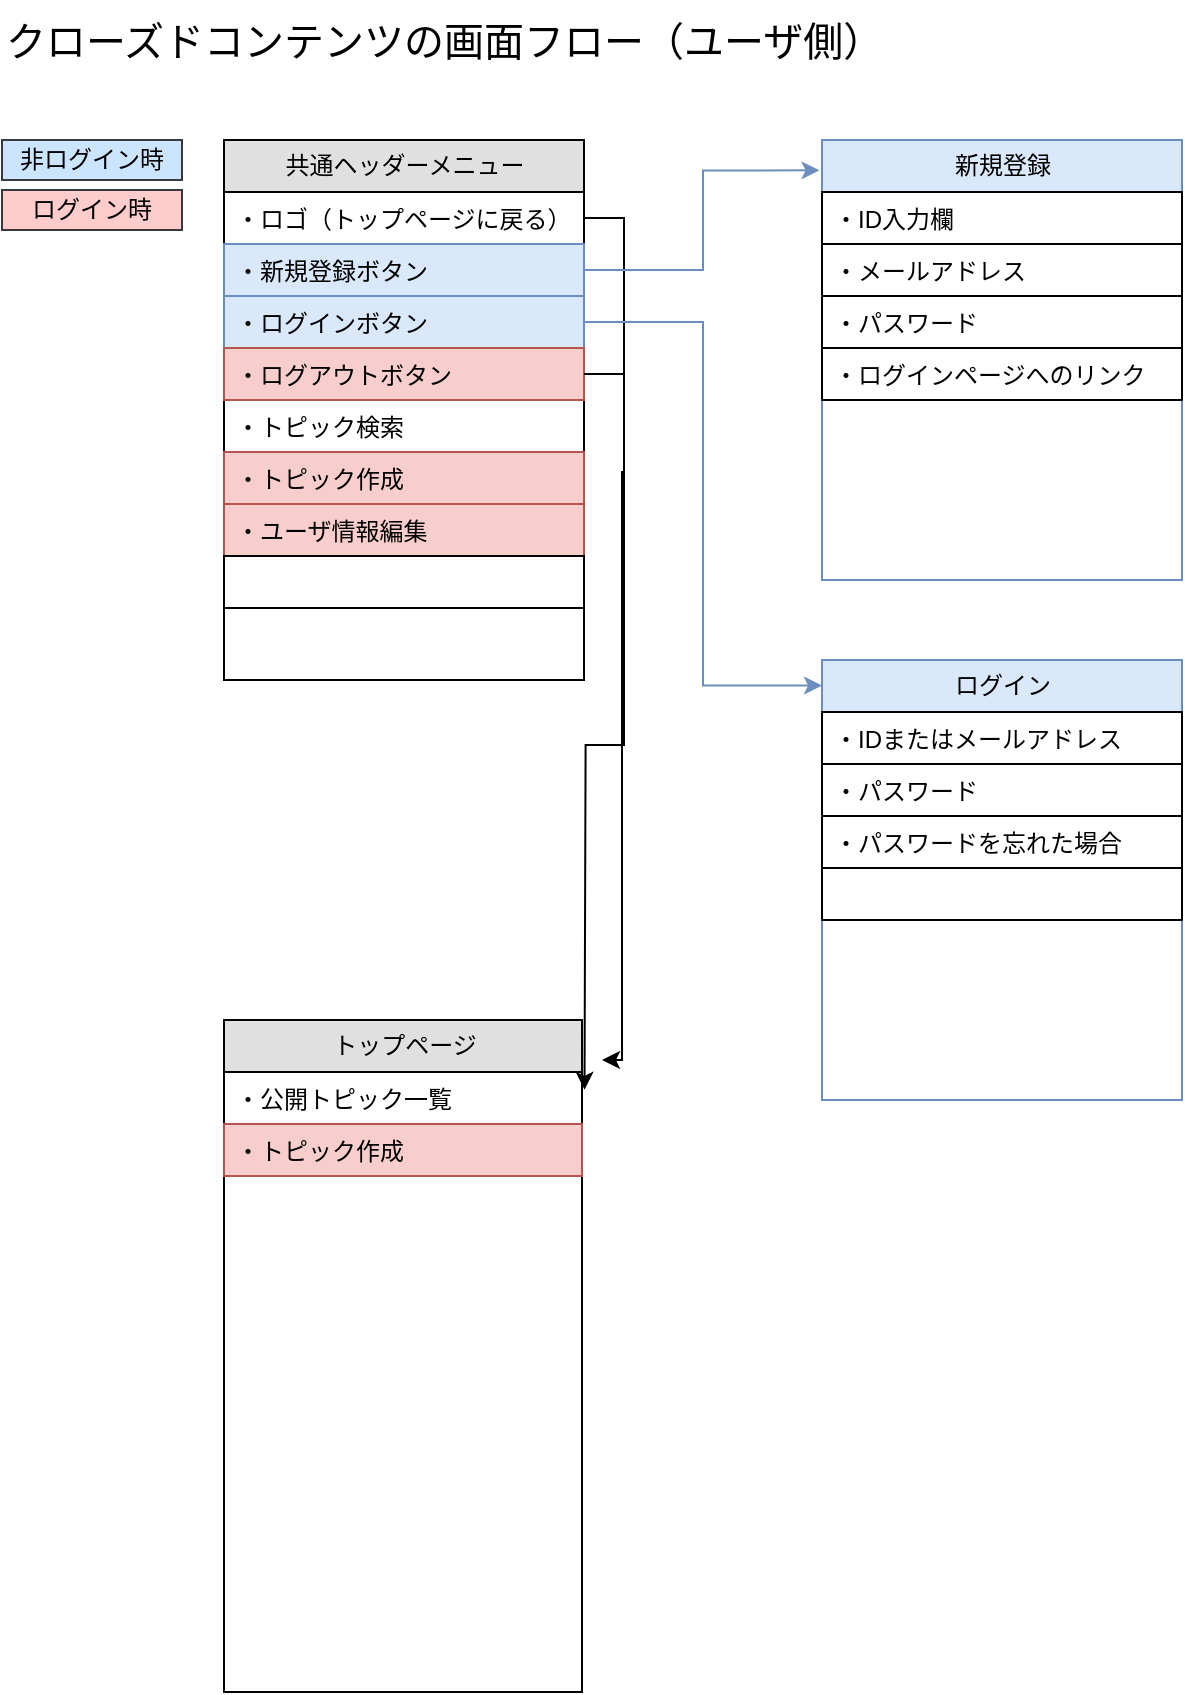 <mxfile version="21.6.5" type="github">
  <diagram name="Page-1" id="b520641d-4fe3-3701-9064-5fc419738815">
    <mxGraphModel dx="212" dy="763" grid="1" gridSize="10" guides="1" tooltips="1" connect="1" arrows="1" fold="1" page="1" pageScale="1" pageWidth="1100" pageHeight="850" background="none" math="0" shadow="0">
      <root>
        <mxCell id="0" />
        <mxCell id="1" parent="0" />
        <mxCell id="ta1Mw_AckL5aWS9Tfeya-1" value="共通ヘッダーメニュー" style="swimlane;html=1;fontStyle=0;childLayout=stackLayout;horizontal=1;startSize=26;fillColor=#e0e0e0;horizontalStack=0;resizeParent=1;resizeLast=0;collapsible=1;marginBottom=0;swimlaneFillColor=#ffffff;align=center;rounded=0;shadow=0;comic=0;labelBackgroundColor=none;strokeWidth=1;fontFamily=Verdana;fontSize=12" vertex="1" parent="1">
          <mxGeometry x="1221" y="100" width="180" height="270" as="geometry" />
        </mxCell>
        <mxCell id="ta1Mw_AckL5aWS9Tfeya-2" style="edgeStyle=orthogonalEdgeStyle;rounded=0;orthogonalLoop=1;jettySize=auto;html=1;exitX=1;exitY=0.5;exitDx=0;exitDy=0;" edge="1" parent="ta1Mw_AckL5aWS9Tfeya-1" source="ta1Mw_AckL5aWS9Tfeya-3">
          <mxGeometry relative="1" as="geometry">
            <mxPoint x="189" y="460" as="targetPoint" />
            <Array as="points">
              <mxPoint x="200" y="39" />
              <mxPoint x="200" y="166" />
              <mxPoint x="199" y="280" />
            </Array>
          </mxGeometry>
        </mxCell>
        <mxCell id="ta1Mw_AckL5aWS9Tfeya-3" value="・ロゴ（トップページに戻る）" style="text;html=1;strokeColor=default;fillColor=none;spacingLeft=4;spacingRight=4;whiteSpace=wrap;overflow=hidden;rotatable=0;points=[[0,0.5],[1,0.5]];portConstraint=eastwest;" vertex="1" parent="ta1Mw_AckL5aWS9Tfeya-1">
          <mxGeometry y="26" width="180" height="26" as="geometry" />
        </mxCell>
        <mxCell id="ta1Mw_AckL5aWS9Tfeya-4" value="・新規登録ボタン" style="text;html=1;strokeColor=#6c8ebf;fillColor=#dae8fc;spacingLeft=4;spacingRight=4;whiteSpace=wrap;overflow=hidden;rotatable=0;points=[[0,0.5],[1,0.5]];portConstraint=eastwest;" vertex="1" parent="ta1Mw_AckL5aWS9Tfeya-1">
          <mxGeometry y="52" width="180" height="26" as="geometry" />
        </mxCell>
        <mxCell id="ta1Mw_AckL5aWS9Tfeya-5" value="・ログインボタン" style="text;html=1;strokeColor=#6c8ebf;fillColor=#dae8fc;spacingLeft=4;spacingRight=4;whiteSpace=wrap;overflow=hidden;rotatable=0;points=[[0,0.5],[1,0.5]];portConstraint=eastwest;" vertex="1" parent="ta1Mw_AckL5aWS9Tfeya-1">
          <mxGeometry y="78" width="180" height="26" as="geometry" />
        </mxCell>
        <mxCell id="ta1Mw_AckL5aWS9Tfeya-6" value="・ログアウトボタン" style="text;html=1;strokeColor=#b85450;fillColor=#f8cecc;spacingLeft=4;spacingRight=4;whiteSpace=wrap;overflow=hidden;rotatable=0;points=[[0,0.5],[1,0.5]];portConstraint=eastwest;" vertex="1" parent="ta1Mw_AckL5aWS9Tfeya-1">
          <mxGeometry y="104" width="180" height="26" as="geometry" />
        </mxCell>
        <mxCell id="ta1Mw_AckL5aWS9Tfeya-7" value="・トピック検索" style="text;html=1;spacingLeft=4;spacingRight=4;whiteSpace=wrap;overflow=hidden;rotatable=0;points=[[0,0.5],[1,0.5]];portConstraint=eastwest;" vertex="1" parent="ta1Mw_AckL5aWS9Tfeya-1">
          <mxGeometry y="130" width="180" height="26" as="geometry" />
        </mxCell>
        <mxCell id="ta1Mw_AckL5aWS9Tfeya-8" value="・トピック作成" style="text;html=1;strokeColor=#b85450;fillColor=#f8cecc;spacingLeft=4;spacingRight=4;whiteSpace=wrap;overflow=hidden;rotatable=0;points=[[0,0.5],[1,0.5]];portConstraint=eastwest;" vertex="1" parent="ta1Mw_AckL5aWS9Tfeya-1">
          <mxGeometry y="156" width="180" height="26" as="geometry" />
        </mxCell>
        <mxCell id="ta1Mw_AckL5aWS9Tfeya-9" value="・ユーザ情報編集" style="text;html=1;strokeColor=#b85450;fillColor=#f8cecc;spacingLeft=4;spacingRight=4;whiteSpace=wrap;overflow=hidden;rotatable=0;points=[[0,0.5],[1,0.5]];portConstraint=eastwest;" vertex="1" parent="ta1Mw_AckL5aWS9Tfeya-1">
          <mxGeometry y="182" width="180" height="26" as="geometry" />
        </mxCell>
        <mxCell id="ta1Mw_AckL5aWS9Tfeya-10" value="" style="text;html=1;strokeColor=default;fillColor=none;spacingLeft=4;spacingRight=4;whiteSpace=wrap;overflow=hidden;rotatable=0;points=[[0,0.5],[1,0.5]];portConstraint=eastwest;" vertex="1" parent="ta1Mw_AckL5aWS9Tfeya-1">
          <mxGeometry y="208" width="180" height="26" as="geometry" />
        </mxCell>
        <mxCell id="ta1Mw_AckL5aWS9Tfeya-11" value="&lt;font style=&quot;font-size: 20px;&quot;&gt;クローズドコンテンツの画面フロー（ユーザ側）&lt;/font&gt;" style="text;html=1;align=left;verticalAlign=middle;resizable=0;points=[];autosize=1;strokeColor=none;fillColor=none;" vertex="1" parent="1">
          <mxGeometry x="1110" y="30" width="460" height="40" as="geometry" />
        </mxCell>
        <mxCell id="ta1Mw_AckL5aWS9Tfeya-12" value="非ログイン時" style="whiteSpace=wrap;html=1;fillColor=#cce5ff;strokeColor=#36393d;" vertex="1" parent="1">
          <mxGeometry x="1110" y="100" width="90" height="20" as="geometry" />
        </mxCell>
        <mxCell id="ta1Mw_AckL5aWS9Tfeya-13" value="ログイン時" style="whiteSpace=wrap;html=1;fillColor=#ffcccc;strokeColor=#36393d;" vertex="1" parent="1">
          <mxGeometry x="1110" y="125" width="90" height="20" as="geometry" />
        </mxCell>
        <mxCell id="ta1Mw_AckL5aWS9Tfeya-14" value="トップページ" style="swimlane;html=1;fontStyle=0;childLayout=stackLayout;horizontal=1;startSize=26;fillColor=#e0e0e0;horizontalStack=0;resizeParent=1;resizeLast=0;collapsible=1;marginBottom=0;swimlaneFillColor=#ffffff;align=center;rounded=0;shadow=0;comic=0;labelBackgroundColor=none;strokeWidth=1;fontFamily=Verdana;fontSize=12;swimlaneLine=1;glass=0;" vertex="1" parent="1">
          <mxGeometry x="1221" y="540" width="179" height="336" as="geometry">
            <mxRectangle x="131" y="1840" width="110" height="30" as="alternateBounds" />
          </mxGeometry>
        </mxCell>
        <mxCell id="ta1Mw_AckL5aWS9Tfeya-15" value="&lt;font style=&quot;font-size: 12px;&quot;&gt;・公開トピック一覧&lt;/font&gt;" style="text;html=1;strokeColor=default;fillColor=none;spacingLeft=4;spacingRight=4;whiteSpace=wrap;overflow=hidden;rotatable=0;points=[[0,0.5],[1,0.5]];portConstraint=eastwest;" vertex="1" parent="ta1Mw_AckL5aWS9Tfeya-14">
          <mxGeometry y="26" width="179" height="26" as="geometry" />
        </mxCell>
        <mxCell id="ta1Mw_AckL5aWS9Tfeya-18" value="&lt;font style=&quot;font-size: 12px;&quot;&gt;・トピック作成&lt;/font&gt;" style="text;html=1;strokeColor=#b85450;fillColor=#f8cecc;spacingLeft=4;spacingRight=4;whiteSpace=wrap;overflow=hidden;rotatable=0;points=[[0,0.5],[1,0.5]];portConstraint=eastwest;" vertex="1" parent="ta1Mw_AckL5aWS9Tfeya-14">
          <mxGeometry y="52" width="179" height="26" as="geometry" />
        </mxCell>
        <mxCell id="ta1Mw_AckL5aWS9Tfeya-20" value="ログイン" style="swimlane;html=1;fontStyle=0;childLayout=stackLayout;horizontal=1;startSize=26;fillColor=#dae8fc;horizontalStack=0;resizeParent=1;resizeLast=0;collapsible=1;marginBottom=0;swimlaneFillColor=#ffffff;align=center;rounded=0;shadow=0;comic=0;labelBackgroundColor=none;strokeWidth=1;fontFamily=Verdana;fontSize=12;strokeColor=#6c8ebf;" vertex="1" parent="1">
          <mxGeometry x="1520" y="360" width="180" height="220" as="geometry" />
        </mxCell>
        <mxCell id="ta1Mw_AckL5aWS9Tfeya-21" value="・IDまたはメールアドレス" style="text;html=1;strokeColor=default;fillColor=none;spacingLeft=4;spacingRight=4;whiteSpace=wrap;overflow=hidden;rotatable=0;points=[[0,0.5],[1,0.5]];portConstraint=eastwest;" vertex="1" parent="ta1Mw_AckL5aWS9Tfeya-20">
          <mxGeometry y="26" width="180" height="26" as="geometry" />
        </mxCell>
        <mxCell id="ta1Mw_AckL5aWS9Tfeya-22" value="・パスワード" style="text;html=1;strokeColor=default;fillColor=none;spacingLeft=4;spacingRight=4;whiteSpace=wrap;overflow=hidden;rotatable=0;points=[[0,0.5],[1,0.5]];portConstraint=eastwest;" vertex="1" parent="ta1Mw_AckL5aWS9Tfeya-20">
          <mxGeometry y="52" width="180" height="26" as="geometry" />
        </mxCell>
        <mxCell id="ta1Mw_AckL5aWS9Tfeya-23" value="・パスワードを忘れた場合" style="text;html=1;strokeColor=default;fillColor=none;spacingLeft=4;spacingRight=4;whiteSpace=wrap;overflow=hidden;rotatable=0;points=[[0,0.5],[1,0.5]];portConstraint=eastwest;" vertex="1" parent="ta1Mw_AckL5aWS9Tfeya-20">
          <mxGeometry y="78" width="180" height="26" as="geometry" />
        </mxCell>
        <mxCell id="ta1Mw_AckL5aWS9Tfeya-24" value="" style="text;html=1;strokeColor=default;fillColor=none;spacingLeft=4;spacingRight=4;whiteSpace=wrap;overflow=hidden;rotatable=0;points=[[0,0.5],[1,0.5]];portConstraint=eastwest;" vertex="1" parent="ta1Mw_AckL5aWS9Tfeya-20">
          <mxGeometry y="104" width="180" height="26" as="geometry" />
        </mxCell>
        <mxCell id="ta1Mw_AckL5aWS9Tfeya-25" value="新規登録" style="swimlane;html=1;fontStyle=0;childLayout=stackLayout;horizontal=1;startSize=26;fillColor=#dae8fc;horizontalStack=0;resizeParent=1;resizeLast=0;collapsible=1;marginBottom=0;swimlaneFillColor=#ffffff;align=center;rounded=0;shadow=0;comic=0;labelBackgroundColor=none;strokeWidth=1;fontFamily=Verdana;fontSize=12;strokeColor=#6c8ebf;" vertex="1" parent="1">
          <mxGeometry x="1520" y="100" width="180" height="220" as="geometry" />
        </mxCell>
        <mxCell id="ta1Mw_AckL5aWS9Tfeya-26" value="・ID入力欄" style="text;html=1;strokeColor=default;fillColor=none;spacingLeft=4;spacingRight=4;whiteSpace=wrap;overflow=hidden;rotatable=0;points=[[0,0.5],[1,0.5]];portConstraint=eastwest;" vertex="1" parent="ta1Mw_AckL5aWS9Tfeya-25">
          <mxGeometry y="26" width="180" height="26" as="geometry" />
        </mxCell>
        <mxCell id="ta1Mw_AckL5aWS9Tfeya-27" value="・メールアドレス" style="text;html=1;strokeColor=default;fillColor=none;spacingLeft=4;spacingRight=4;whiteSpace=wrap;overflow=hidden;rotatable=0;points=[[0,0.5],[1,0.5]];portConstraint=eastwest;" vertex="1" parent="ta1Mw_AckL5aWS9Tfeya-25">
          <mxGeometry y="52" width="180" height="26" as="geometry" />
        </mxCell>
        <mxCell id="ta1Mw_AckL5aWS9Tfeya-28" value="・パスワード" style="text;html=1;strokeColor=default;fillColor=none;spacingLeft=4;spacingRight=4;whiteSpace=wrap;overflow=hidden;rotatable=0;points=[[0,0.5],[1,0.5]];portConstraint=eastwest;" vertex="1" parent="ta1Mw_AckL5aWS9Tfeya-25">
          <mxGeometry y="78" width="180" height="26" as="geometry" />
        </mxCell>
        <mxCell id="ta1Mw_AckL5aWS9Tfeya-29" value="・ログインページへのリンク" style="text;html=1;strokeColor=default;fillColor=none;spacingLeft=4;spacingRight=4;whiteSpace=wrap;overflow=hidden;rotatable=0;points=[[0,0.5],[1,0.5]];portConstraint=eastwest;" vertex="1" parent="ta1Mw_AckL5aWS9Tfeya-25">
          <mxGeometry y="104" width="180" height="26" as="geometry" />
        </mxCell>
        <mxCell id="ta1Mw_AckL5aWS9Tfeya-30" style="edgeStyle=orthogonalEdgeStyle;rounded=0;orthogonalLoop=1;jettySize=auto;html=1;exitX=1;exitY=0.5;exitDx=0;exitDy=0;entryX=-0.007;entryY=0.069;entryDx=0;entryDy=0;entryPerimeter=0;fillColor=#dae8fc;strokeColor=#6c8ebf;" edge="1" parent="1" source="ta1Mw_AckL5aWS9Tfeya-4" target="ta1Mw_AckL5aWS9Tfeya-25">
          <mxGeometry relative="1" as="geometry" />
        </mxCell>
        <mxCell id="ta1Mw_AckL5aWS9Tfeya-31" style="edgeStyle=orthogonalEdgeStyle;rounded=0;orthogonalLoop=1;jettySize=auto;html=1;exitX=1;exitY=0.5;exitDx=0;exitDy=0;entryX=0;entryY=0.058;entryDx=0;entryDy=0;entryPerimeter=0;fillColor=#dae8fc;strokeColor=#6c8ebf;" edge="1" parent="1" source="ta1Mw_AckL5aWS9Tfeya-5" target="ta1Mw_AckL5aWS9Tfeya-20">
          <mxGeometry relative="1" as="geometry" />
        </mxCell>
        <mxCell id="ta1Mw_AckL5aWS9Tfeya-32" style="edgeStyle=orthogonalEdgeStyle;rounded=0;orthogonalLoop=1;jettySize=auto;html=1;exitX=1;exitY=0.5;exitDx=0;exitDy=0;entryX=1.007;entryY=-0.231;entryDx=0;entryDy=0;entryPerimeter=0;" edge="1" parent="1" source="ta1Mw_AckL5aWS9Tfeya-6">
          <mxGeometry relative="1" as="geometry">
            <mxPoint x="1401.253" y="574.906" as="targetPoint" />
          </mxGeometry>
        </mxCell>
      </root>
    </mxGraphModel>
  </diagram>
</mxfile>
